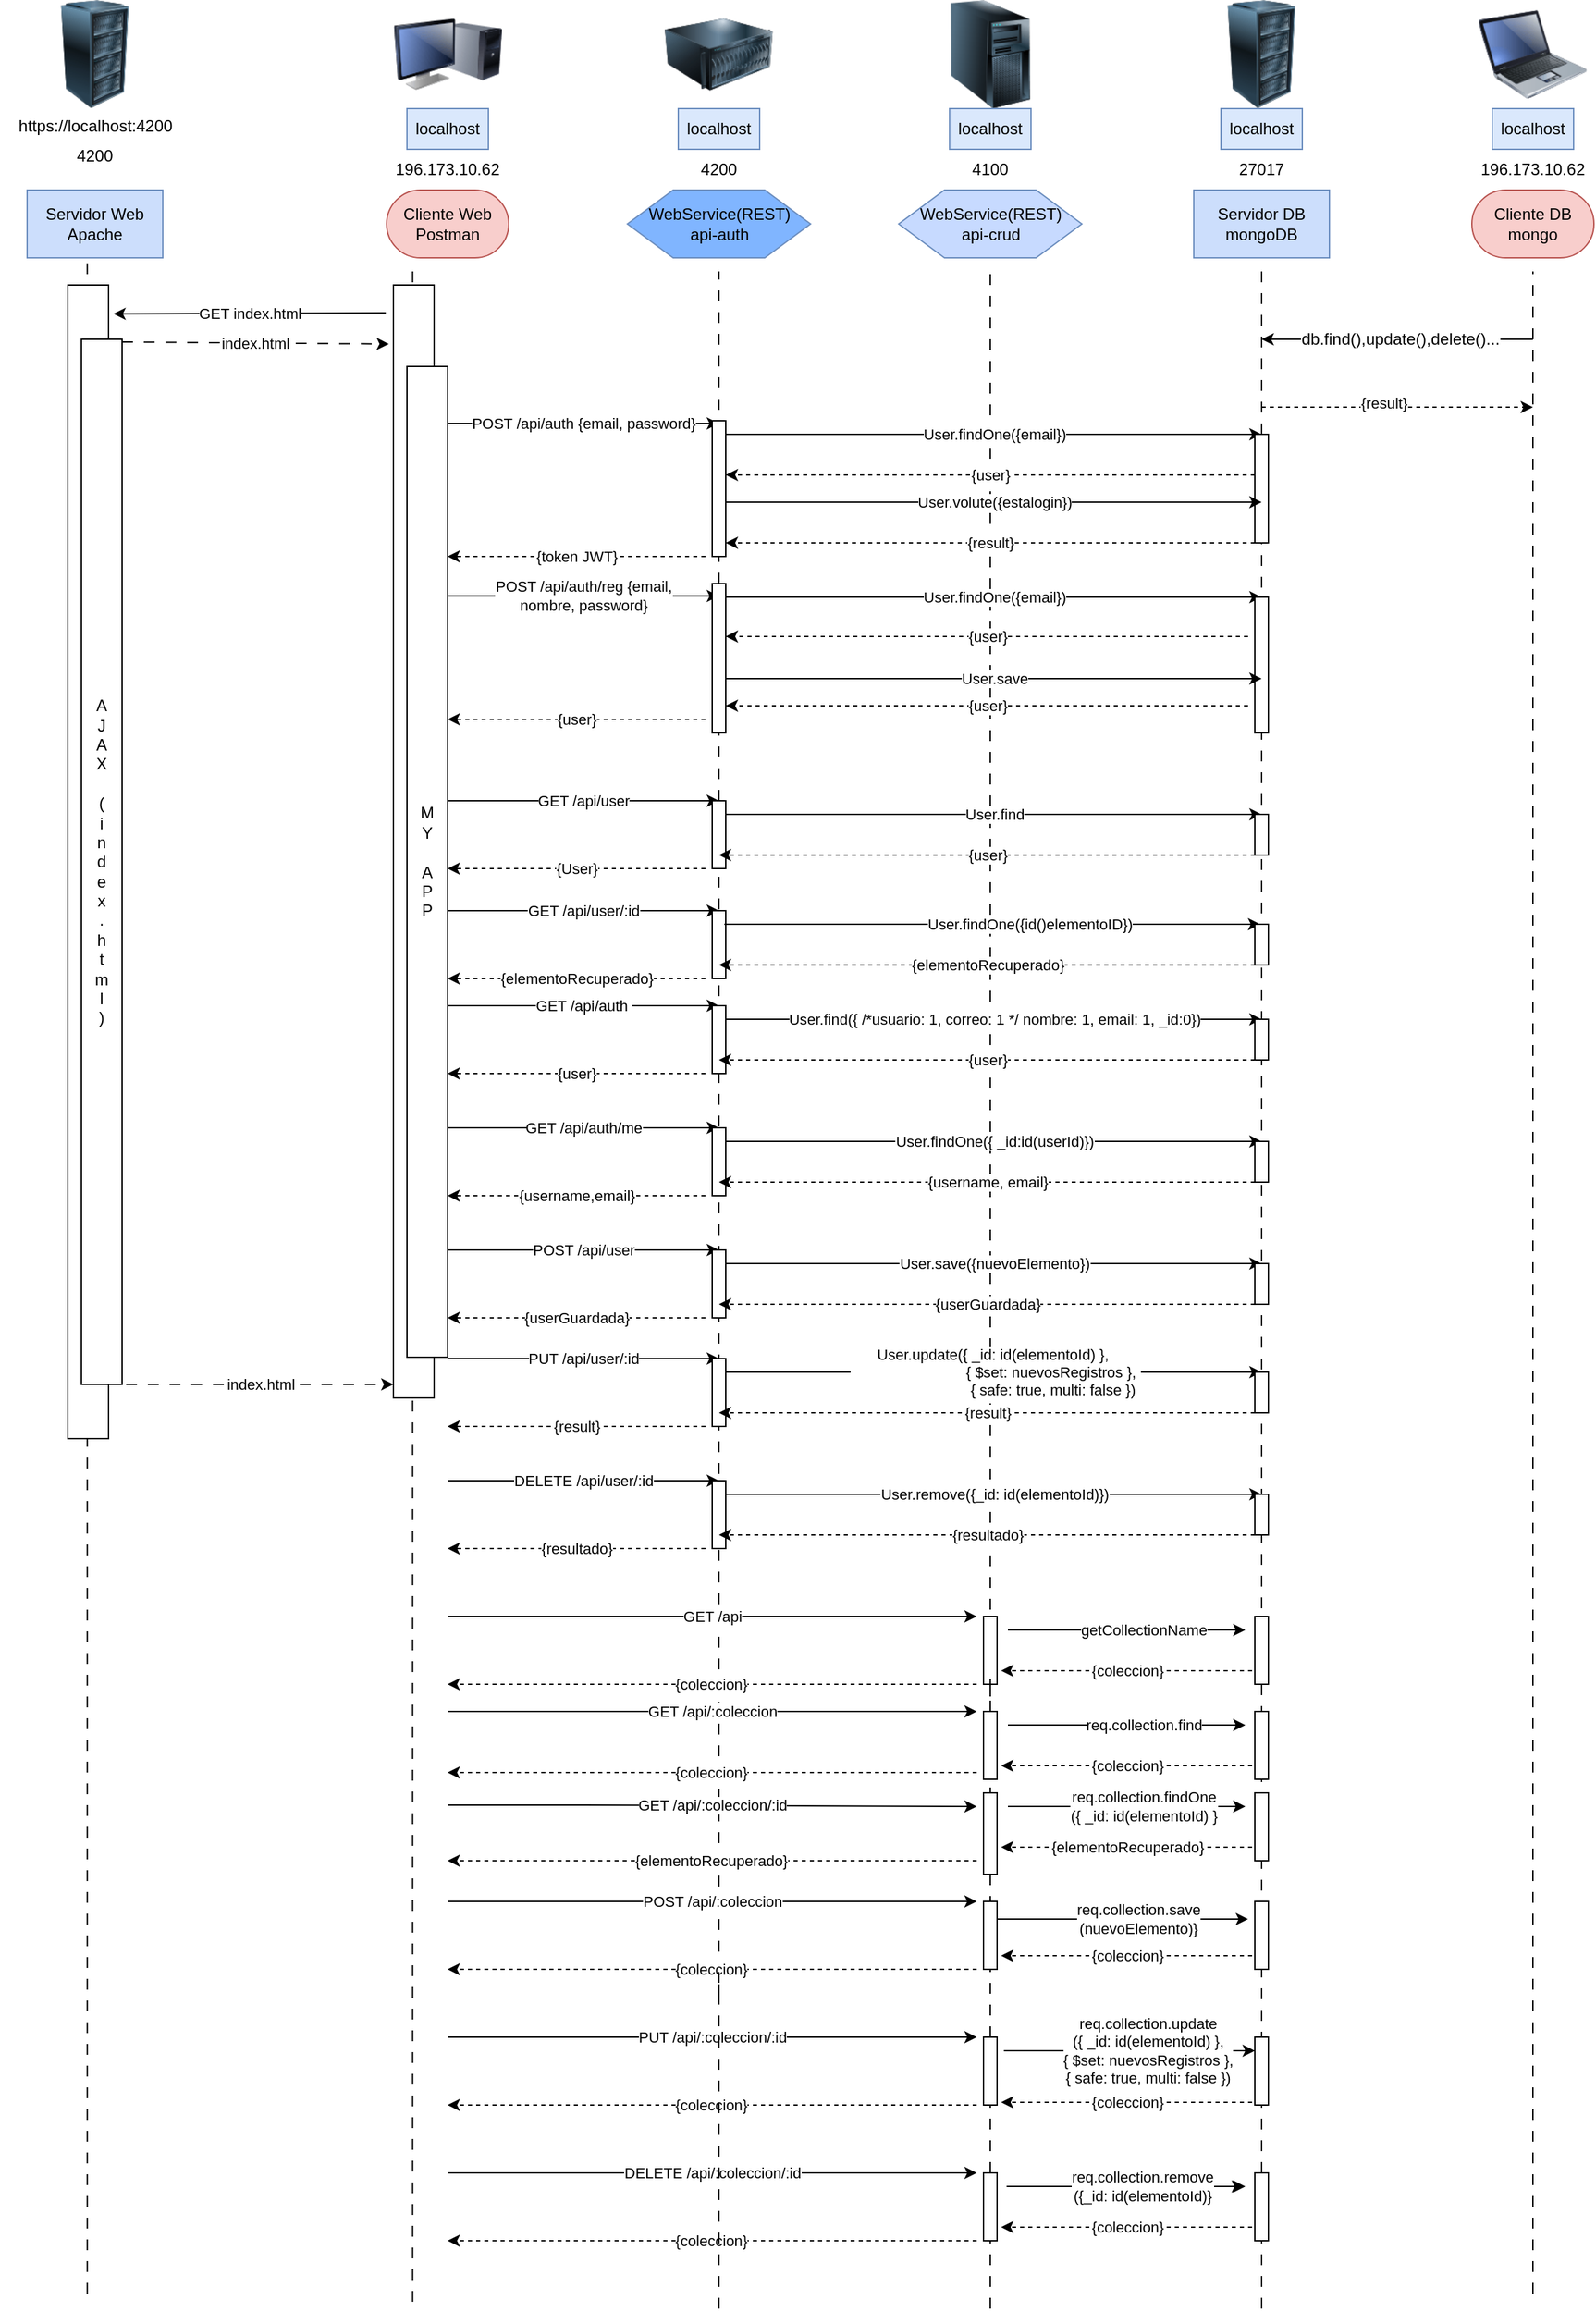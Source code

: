 <mxfile version="21.2.1" type="github">
  <diagram name="Page-1" id="2YBvvXClWsGukQMizWep">
    <mxGraphModel dx="181" dy="1251" grid="1" gridSize="10" guides="1" tooltips="1" connect="1" arrows="1" fold="1" page="1" pageScale="1" pageWidth="850" pageHeight="1100" math="0" shadow="0">
      <root>
        <mxCell id="0" />
        <mxCell id="1" parent="0" />
        <mxCell id="aEpdDMxwcWBstpWd957g-128" value="" style="endArrow=none;dashed=1;html=1;rounded=0;dashPattern=8 8;" parent="1" edge="1">
          <mxGeometry width="50" height="50" relative="1" as="geometry">
            <mxPoint x="1174.17" y="1726" as="sourcePoint" />
            <mxPoint x="1174.17" y="226" as="targetPoint" />
          </mxGeometry>
        </mxCell>
        <mxCell id="62vXIomuloBxCqJiaB5J-14" value="" style="endArrow=none;dashed=1;html=1;rounded=0;dashPattern=8 8;" edge="1" parent="1">
          <mxGeometry width="50" height="50" relative="1" as="geometry">
            <mxPoint x="934.33" y="1720" as="sourcePoint" />
            <mxPoint x="934.33" y="220" as="targetPoint" />
          </mxGeometry>
        </mxCell>
        <mxCell id="62vXIomuloBxCqJiaB5J-3" value="" style="rounded=0;whiteSpace=wrap;html=1;" vertex="1" parent="1">
          <mxGeometry x="1160" y="240" width="30" height="820" as="geometry" />
        </mxCell>
        <mxCell id="aEpdDMxwcWBstpWd957g-123" value="" style="image;html=1;image=img/lib/clip_art/computers/Monitor_Tower_128x128.png" parent="1" vertex="1">
          <mxGeometry x="1160" y="30" width="80" height="80" as="geometry" />
        </mxCell>
        <mxCell id="aEpdDMxwcWBstpWd957g-124" value="" style="image;html=1;image=img/lib/clip_art/computers/Laptop_128x128.png" parent="1" vertex="1">
          <mxGeometry x="1960" y="30" width="80" height="80" as="geometry" />
        </mxCell>
        <mxCell id="aEpdDMxwcWBstpWd957g-125" value="" style="image;html=1;image=img/lib/clip_art/computers/Server_Rack_128x128.png" parent="1" vertex="1">
          <mxGeometry x="1760" y="30" width="80" height="80" as="geometry" />
        </mxCell>
        <mxCell id="aEpdDMxwcWBstpWd957g-126" value="" style="image;html=1;image=img/lib/clip_art/computers/Server_128x128.png" parent="1" vertex="1">
          <mxGeometry x="1360" y="30" width="80" height="80" as="geometry" />
        </mxCell>
        <mxCell id="aEpdDMxwcWBstpWd957g-127" value="" style="image;html=1;image=img/lib/clip_art/computers/Server_Tower_128x128.png" parent="1" vertex="1">
          <mxGeometry x="1560" y="30" width="80" height="80" as="geometry" />
        </mxCell>
        <mxCell id="aEpdDMxwcWBstpWd957g-129" value="" style="endArrow=none;dashed=1;html=1;rounded=0;dashPattern=8 8;" parent="1" edge="1">
          <mxGeometry width="50" height="50" relative="1" as="geometry">
            <mxPoint x="1400" y="1500" as="sourcePoint" />
            <mxPoint x="1400" y="230" as="targetPoint" />
          </mxGeometry>
        </mxCell>
        <mxCell id="aEpdDMxwcWBstpWd957g-130" value="" style="endArrow=none;dashed=1;html=1;rounded=0;dashPattern=8 8;" parent="1" edge="1">
          <mxGeometry width="50" height="50" relative="1" as="geometry">
            <mxPoint x="1600" y="1280" as="sourcePoint" />
            <mxPoint x="1600" y="230" as="targetPoint" />
          </mxGeometry>
        </mxCell>
        <mxCell id="aEpdDMxwcWBstpWd957g-131" value="" style="endArrow=none;dashed=1;html=1;rounded=0;dashPattern=8 8;" parent="1" source="aEpdDMxwcWBstpWd957g-154" edge="1">
          <mxGeometry width="50" height="50" relative="1" as="geometry">
            <mxPoint x="1799.58" y="630" as="sourcePoint" />
            <mxPoint x="1800" y="230" as="targetPoint" />
          </mxGeometry>
        </mxCell>
        <mxCell id="aEpdDMxwcWBstpWd957g-132" value="" style="endArrow=none;dashed=1;html=1;rounded=0;dashPattern=8 8;" parent="1" edge="1">
          <mxGeometry width="50" height="50" relative="1" as="geometry">
            <mxPoint x="2000" y="1720" as="sourcePoint" />
            <mxPoint x="2000" y="230" as="targetPoint" />
          </mxGeometry>
        </mxCell>
        <mxCell id="aEpdDMxwcWBstpWd957g-133" value="localhost" style="text;html=1;strokeColor=#6c8ebf;fillColor=#dae8fc;align=center;verticalAlign=middle;whiteSpace=wrap;rounded=0;" parent="1" vertex="1">
          <mxGeometry x="1170" y="110" width="60" height="30" as="geometry" />
        </mxCell>
        <mxCell id="aEpdDMxwcWBstpWd957g-134" value="localhost" style="text;html=1;strokeColor=#6c8ebf;fillColor=#dae8fc;align=center;verticalAlign=middle;whiteSpace=wrap;rounded=0;" parent="1" vertex="1">
          <mxGeometry x="1370" y="110" width="60" height="30" as="geometry" />
        </mxCell>
        <mxCell id="aEpdDMxwcWBstpWd957g-135" value="localhost" style="text;html=1;strokeColor=#6c8ebf;fillColor=#dae8fc;align=center;verticalAlign=middle;whiteSpace=wrap;rounded=0;" parent="1" vertex="1">
          <mxGeometry x="1570" y="110" width="60" height="30" as="geometry" />
        </mxCell>
        <mxCell id="aEpdDMxwcWBstpWd957g-136" value="localhost" style="text;html=1;strokeColor=#6c8ebf;fillColor=#dae8fc;align=center;verticalAlign=middle;whiteSpace=wrap;rounded=0;" parent="1" vertex="1">
          <mxGeometry x="1770" y="110" width="60" height="30" as="geometry" />
        </mxCell>
        <mxCell id="aEpdDMxwcWBstpWd957g-137" value="localhost" style="text;html=1;strokeColor=#6c8ebf;fillColor=#dae8fc;align=center;verticalAlign=middle;whiteSpace=wrap;rounded=0;" parent="1" vertex="1">
          <mxGeometry x="1970" y="110" width="60" height="30" as="geometry" />
        </mxCell>
        <mxCell id="aEpdDMxwcWBstpWd957g-138" value="4200" style="text;html=1;strokeColor=none;fillColor=none;align=center;verticalAlign=middle;whiteSpace=wrap;rounded=0;" parent="1" vertex="1">
          <mxGeometry x="1355" y="140" width="90" height="30" as="geometry" />
        </mxCell>
        <mxCell id="aEpdDMxwcWBstpWd957g-139" value="4100" style="text;html=1;strokeColor=none;fillColor=none;align=center;verticalAlign=middle;whiteSpace=wrap;rounded=0;" parent="1" vertex="1">
          <mxGeometry x="1555" y="140" width="90" height="30" as="geometry" />
        </mxCell>
        <mxCell id="aEpdDMxwcWBstpWd957g-140" value="27017" style="text;html=1;strokeColor=none;fillColor=none;align=center;verticalAlign=middle;whiteSpace=wrap;rounded=0;" parent="1" vertex="1">
          <mxGeometry x="1755" y="140" width="90" height="30" as="geometry" />
        </mxCell>
        <mxCell id="aEpdDMxwcWBstpWd957g-141" value="196.173.10.62" style="text;html=1;strokeColor=none;fillColor=none;align=center;verticalAlign=middle;whiteSpace=wrap;rounded=0;" parent="1" vertex="1">
          <mxGeometry x="1955" y="140" width="90" height="30" as="geometry" />
        </mxCell>
        <mxCell id="aEpdDMxwcWBstpWd957g-142" value="Cliente DB&lt;br&gt;mongo" style="html=1;dashed=0;whiteSpace=wrap;shape=mxgraph.dfd.start;fillColor=#f8cecc;strokeColor=#b85450;" parent="1" vertex="1">
          <mxGeometry x="1955" y="170" width="90" height="50" as="geometry" />
        </mxCell>
        <mxCell id="aEpdDMxwcWBstpWd957g-143" value="WebService(REST)&lt;br&gt;api-crud" style="shape=hexagon;perimeter=hexagonPerimeter2;whiteSpace=wrap;html=1;size=0.25;fillColor=#C7DAFF;strokeColor=#6c8ebf;" parent="1" vertex="1">
          <mxGeometry x="1532.5" y="170" width="135" height="50" as="geometry" />
        </mxCell>
        <mxCell id="aEpdDMxwcWBstpWd957g-144" value="Servidor DB&lt;br&gt;mongoDB" style="html=1;dashed=0;whiteSpace=wrap;fillColor=#CCDEFC;strokeColor=#6c8ebf;" parent="1" vertex="1">
          <mxGeometry x="1750" y="170" width="100" height="50" as="geometry" />
        </mxCell>
        <mxCell id="aEpdDMxwcWBstpWd957g-145" value="WebService(REST)&lt;br&gt;api-auth" style="shape=hexagon;perimeter=hexagonPerimeter2;whiteSpace=wrap;html=1;size=0.25;fillColor=#80b5ff;strokeColor=#6c8ebf;" parent="1" vertex="1">
          <mxGeometry x="1332.5" y="170" width="135" height="50" as="geometry" />
        </mxCell>
        <mxCell id="aEpdDMxwcWBstpWd957g-146" value="" style="endArrow=classic;html=1;rounded=0;" parent="1" edge="1">
          <mxGeometry width="50" height="50" relative="1" as="geometry">
            <mxPoint x="2000" y="280" as="sourcePoint" />
            <mxPoint x="1800" y="280" as="targetPoint" />
            <Array as="points">
              <mxPoint x="1940" y="280" />
            </Array>
          </mxGeometry>
        </mxCell>
        <mxCell id="aEpdDMxwcWBstpWd957g-147" value="&lt;font style=&quot;font-size: 12px;&quot;&gt;db.find(),update(),delete()...&lt;/font&gt;" style="edgeLabel;html=1;align=center;verticalAlign=middle;resizable=0;points=[];" parent="aEpdDMxwcWBstpWd957g-146" vertex="1" connectable="0">
          <mxGeometry x="-0.015" y="-3" relative="1" as="geometry">
            <mxPoint y="3" as="offset" />
          </mxGeometry>
        </mxCell>
        <mxCell id="aEpdDMxwcWBstpWd957g-148" value="" style="endArrow=classic;html=1;rounded=0;dashed=1;" parent="1" edge="1">
          <mxGeometry width="50" height="50" relative="1" as="geometry">
            <mxPoint x="1800" y="330" as="sourcePoint" />
            <mxPoint x="2000" y="330" as="targetPoint" />
            <Array as="points">
              <mxPoint x="1910" y="330" />
            </Array>
          </mxGeometry>
        </mxCell>
        <mxCell id="aEpdDMxwcWBstpWd957g-149" value="{result}" style="edgeLabel;html=1;align=center;verticalAlign=middle;resizable=0;points=[];" parent="aEpdDMxwcWBstpWd957g-148" vertex="1" connectable="0">
          <mxGeometry x="-0.102" y="3" relative="1" as="geometry">
            <mxPoint as="offset" />
          </mxGeometry>
        </mxCell>
        <mxCell id="aEpdDMxwcWBstpWd957g-150" value="POST /api/auth {email, password}" style="endArrow=classic;html=1;rounded=0;" parent="1" edge="1">
          <mxGeometry width="50" height="50" relative="1" as="geometry">
            <mxPoint x="1200" y="342" as="sourcePoint" />
            <mxPoint x="1400" y="342" as="targetPoint" />
            <Array as="points">
              <mxPoint x="1300" y="342" />
            </Array>
            <mxPoint as="offset" />
          </mxGeometry>
        </mxCell>
        <mxCell id="aEpdDMxwcWBstpWd957g-151" value="" style="rounded=0;whiteSpace=wrap;html=1;" parent="1" vertex="1">
          <mxGeometry x="1395" y="340" width="10" height="100" as="geometry" />
        </mxCell>
        <mxCell id="aEpdDMxwcWBstpWd957g-152" value="User.findOne({email})" style="endArrow=classic;html=1;rounded=0;" parent="1" edge="1">
          <mxGeometry width="50" height="50" relative="1" as="geometry">
            <mxPoint x="1405" y="350" as="sourcePoint" />
            <mxPoint x="1800" y="350" as="targetPoint" />
            <Array as="points">
              <mxPoint x="1505" y="350" />
            </Array>
            <mxPoint as="offset" />
          </mxGeometry>
        </mxCell>
        <mxCell id="aEpdDMxwcWBstpWd957g-153" value="" style="endArrow=none;dashed=1;html=1;rounded=0;dashPattern=8 8;" parent="1" source="4aW3IT7pKJEvLSi-ebUL-9" target="aEpdDMxwcWBstpWd957g-154" edge="1">
          <mxGeometry width="50" height="50" relative="1" as="geometry">
            <mxPoint x="1800" y="1670" as="sourcePoint" />
            <mxPoint x="1800" y="300" as="targetPoint" />
          </mxGeometry>
        </mxCell>
        <mxCell id="aEpdDMxwcWBstpWd957g-154" value="" style="rounded=0;whiteSpace=wrap;html=1;" parent="1" vertex="1">
          <mxGeometry x="1795" y="350" width="10" height="80" as="geometry" />
        </mxCell>
        <mxCell id="aEpdDMxwcWBstpWd957g-155" value="{user}" style="endArrow=classic;html=1;rounded=0;dashed=1;" parent="1" edge="1">
          <mxGeometry width="50" height="50" relative="1" as="geometry">
            <mxPoint x="1795" y="380" as="sourcePoint" />
            <mxPoint x="1405" y="380" as="targetPoint" />
          </mxGeometry>
        </mxCell>
        <mxCell id="aEpdDMxwcWBstpWd957g-156" value="{token JWT}" style="endArrow=classic;html=1;rounded=0;dashed=1;" parent="1" edge="1">
          <mxGeometry width="50" height="50" relative="1" as="geometry">
            <mxPoint x="1390" y="440" as="sourcePoint" />
            <mxPoint x="1200" y="440" as="targetPoint" />
          </mxGeometry>
        </mxCell>
        <mxCell id="aEpdDMxwcWBstpWd957g-157" value="POST /api/auth/reg {email, &lt;br&gt;nombre, password}" style="endArrow=classic;html=1;rounded=0;" parent="1" edge="1">
          <mxGeometry width="50" height="50" relative="1" as="geometry">
            <mxPoint x="1200" y="469.17" as="sourcePoint" />
            <mxPoint x="1400" y="469.17" as="targetPoint" />
            <Array as="points">
              <mxPoint x="1300" y="469.17" />
            </Array>
            <mxPoint as="offset" />
          </mxGeometry>
        </mxCell>
        <mxCell id="aEpdDMxwcWBstpWd957g-158" value="" style="rounded=0;whiteSpace=wrap;html=1;" parent="1" vertex="1">
          <mxGeometry x="1395" y="460" width="10" height="110" as="geometry" />
        </mxCell>
        <mxCell id="aEpdDMxwcWBstpWd957g-159" value="User.findOne({email})" style="endArrow=classic;html=1;rounded=0;" parent="1" edge="1">
          <mxGeometry x="-0.001" width="50" height="50" relative="1" as="geometry">
            <mxPoint x="1405" y="470" as="sourcePoint" />
            <mxPoint x="1800" y="470" as="targetPoint" />
            <Array as="points">
              <mxPoint x="1505" y="470" />
            </Array>
            <mxPoint as="offset" />
          </mxGeometry>
        </mxCell>
        <mxCell id="aEpdDMxwcWBstpWd957g-160" value="" style="rounded=0;whiteSpace=wrap;html=1;" parent="1" vertex="1">
          <mxGeometry x="1795" y="470" width="10" height="100" as="geometry" />
        </mxCell>
        <mxCell id="aEpdDMxwcWBstpWd957g-161" value="{user}" style="endArrow=classic;html=1;rounded=0;dashed=1;" parent="1" edge="1">
          <mxGeometry width="50" height="50" relative="1" as="geometry">
            <mxPoint x="1790" y="550" as="sourcePoint" />
            <mxPoint x="1405" y="550" as="targetPoint" />
            <Array as="points">
              <mxPoint x="1675" y="550" />
              <mxPoint x="1450" y="550" />
            </Array>
          </mxGeometry>
        </mxCell>
        <mxCell id="aEpdDMxwcWBstpWd957g-162" value="{user}" style="endArrow=classic;html=1;rounded=0;dashed=1;" parent="1" edge="1">
          <mxGeometry width="50" height="50" relative="1" as="geometry">
            <mxPoint x="1390" y="560" as="sourcePoint" />
            <mxPoint x="1200" y="560" as="targetPoint" />
          </mxGeometry>
        </mxCell>
        <mxCell id="aEpdDMxwcWBstpWd957g-163" value="User.save" style="endArrow=classic;html=1;rounded=0;" parent="1" edge="1">
          <mxGeometry x="-0.001" width="50" height="50" relative="1" as="geometry">
            <mxPoint x="1405" y="530" as="sourcePoint" />
            <mxPoint x="1800" y="530" as="targetPoint" />
            <Array as="points">
              <mxPoint x="1505" y="530" />
            </Array>
            <mxPoint as="offset" />
          </mxGeometry>
        </mxCell>
        <mxCell id="aEpdDMxwcWBstpWd957g-164" value="GET /api/user" style="endArrow=classic;html=1;rounded=0;" parent="1" edge="1">
          <mxGeometry width="50" height="50" relative="1" as="geometry">
            <mxPoint x="1200" y="620" as="sourcePoint" />
            <mxPoint x="1400" y="620" as="targetPoint" />
            <Array as="points">
              <mxPoint x="1300" y="620" />
            </Array>
            <mxPoint as="offset" />
          </mxGeometry>
        </mxCell>
        <mxCell id="aEpdDMxwcWBstpWd957g-165" value="" style="rounded=0;whiteSpace=wrap;html=1;" parent="1" vertex="1">
          <mxGeometry x="1395" y="620" width="10" height="50" as="geometry" />
        </mxCell>
        <mxCell id="aEpdDMxwcWBstpWd957g-166" value="User.find" style="endArrow=classic;html=1;rounded=0;" parent="1" edge="1">
          <mxGeometry width="50" height="50" relative="1" as="geometry">
            <mxPoint x="1405" y="630" as="sourcePoint" />
            <mxPoint x="1800" y="630" as="targetPoint" />
            <Array as="points">
              <mxPoint x="1505" y="630" />
            </Array>
            <mxPoint as="offset" />
          </mxGeometry>
        </mxCell>
        <mxCell id="aEpdDMxwcWBstpWd957g-167" value="" style="rounded=0;whiteSpace=wrap;html=1;" parent="1" vertex="1">
          <mxGeometry x="1795" y="630" width="10" height="30" as="geometry" />
        </mxCell>
        <mxCell id="aEpdDMxwcWBstpWd957g-168" value="{user}" style="endArrow=classic;html=1;rounded=0;exitX=0;exitY=1;exitDx=0;exitDy=0;dashed=1;" parent="1" source="aEpdDMxwcWBstpWd957g-167" edge="1">
          <mxGeometry width="50" height="50" relative="1" as="geometry">
            <mxPoint x="1660" y="730" as="sourcePoint" />
            <mxPoint x="1400" y="660" as="targetPoint" />
          </mxGeometry>
        </mxCell>
        <mxCell id="aEpdDMxwcWBstpWd957g-169" value="{User}" style="endArrow=classic;html=1;rounded=0;dashed=1;" parent="1" edge="1">
          <mxGeometry width="50" height="50" relative="1" as="geometry">
            <mxPoint x="1390" y="670" as="sourcePoint" />
            <mxPoint x="1200" y="670" as="targetPoint" />
          </mxGeometry>
        </mxCell>
        <mxCell id="aEpdDMxwcWBstpWd957g-170" value="GET /api/user/:id" style="endArrow=classic;html=1;rounded=0;" parent="1" edge="1">
          <mxGeometry width="50" height="50" relative="1" as="geometry">
            <mxPoint x="1200" y="701" as="sourcePoint" />
            <mxPoint x="1400" y="701" as="targetPoint" />
            <Array as="points">
              <mxPoint x="1300" y="701" />
            </Array>
            <mxPoint as="offset" />
          </mxGeometry>
        </mxCell>
        <mxCell id="aEpdDMxwcWBstpWd957g-171" value="" style="rounded=0;whiteSpace=wrap;html=1;" parent="1" vertex="1">
          <mxGeometry x="1395" y="701" width="10" height="50" as="geometry" />
        </mxCell>
        <mxCell id="aEpdDMxwcWBstpWd957g-172" value="User.findOne({id()elementoID})" style="endArrow=classic;html=1;rounded=0;" parent="1" edge="1">
          <mxGeometry x="0.138" width="50" height="50" relative="1" as="geometry">
            <mxPoint x="1404" y="711" as="sourcePoint" />
            <mxPoint x="1799" y="711" as="targetPoint" />
            <Array as="points">
              <mxPoint x="1504" y="711" />
            </Array>
            <mxPoint as="offset" />
          </mxGeometry>
        </mxCell>
        <mxCell id="aEpdDMxwcWBstpWd957g-173" value="" style="rounded=0;whiteSpace=wrap;html=1;" parent="1" vertex="1">
          <mxGeometry x="1795" y="711" width="10" height="30" as="geometry" />
        </mxCell>
        <mxCell id="aEpdDMxwcWBstpWd957g-174" value="{elementoRecuperado}" style="endArrow=classic;html=1;rounded=0;exitX=0;exitY=1;exitDx=0;exitDy=0;dashed=1;" parent="1" source="aEpdDMxwcWBstpWd957g-173" edge="1">
          <mxGeometry width="50" height="50" relative="1" as="geometry">
            <mxPoint x="1660" y="811" as="sourcePoint" />
            <mxPoint x="1400" y="741" as="targetPoint" />
          </mxGeometry>
        </mxCell>
        <mxCell id="aEpdDMxwcWBstpWd957g-175" value="{elementoRecuperado}" style="endArrow=classic;html=1;rounded=0;dashed=1;" parent="1" edge="1">
          <mxGeometry width="50" height="50" relative="1" as="geometry">
            <mxPoint x="1390" y="751" as="sourcePoint" />
            <mxPoint x="1200" y="751" as="targetPoint" />
          </mxGeometry>
        </mxCell>
        <mxCell id="aEpdDMxwcWBstpWd957g-176" value="GET /api/auth&amp;nbsp;" style="endArrow=classic;html=1;rounded=0;" parent="1" edge="1">
          <mxGeometry width="50" height="50" relative="1" as="geometry">
            <mxPoint x="1200" y="771" as="sourcePoint" />
            <mxPoint x="1400" y="771" as="targetPoint" />
            <Array as="points">
              <mxPoint x="1300" y="771" />
            </Array>
            <mxPoint as="offset" />
          </mxGeometry>
        </mxCell>
        <mxCell id="aEpdDMxwcWBstpWd957g-177" value="" style="rounded=0;whiteSpace=wrap;html=1;" parent="1" vertex="1">
          <mxGeometry x="1395" y="771" width="10" height="50" as="geometry" />
        </mxCell>
        <mxCell id="aEpdDMxwcWBstpWd957g-178" value="User.find({ /*usuario: 1, correo: 1 */ nombre: 1, email: 1, _id:0})" style="endArrow=classic;html=1;rounded=0;" parent="1" edge="1">
          <mxGeometry width="50" height="50" relative="1" as="geometry">
            <mxPoint x="1405" y="781" as="sourcePoint" />
            <mxPoint x="1800" y="781" as="targetPoint" />
            <Array as="points">
              <mxPoint x="1505" y="781" />
            </Array>
            <mxPoint as="offset" />
          </mxGeometry>
        </mxCell>
        <mxCell id="aEpdDMxwcWBstpWd957g-179" value="" style="rounded=0;whiteSpace=wrap;html=1;" parent="1" vertex="1">
          <mxGeometry x="1795" y="781" width="10" height="30" as="geometry" />
        </mxCell>
        <mxCell id="aEpdDMxwcWBstpWd957g-180" value="{user}" style="endArrow=classic;html=1;rounded=0;exitX=0;exitY=1;exitDx=0;exitDy=0;dashed=1;" parent="1" source="aEpdDMxwcWBstpWd957g-179" edge="1">
          <mxGeometry width="50" height="50" relative="1" as="geometry">
            <mxPoint x="1660" y="881" as="sourcePoint" />
            <mxPoint x="1400" y="811" as="targetPoint" />
          </mxGeometry>
        </mxCell>
        <mxCell id="aEpdDMxwcWBstpWd957g-181" value="{user}" style="endArrow=classic;html=1;rounded=0;dashed=1;" parent="1" edge="1">
          <mxGeometry width="50" height="50" relative="1" as="geometry">
            <mxPoint x="1390" y="821" as="sourcePoint" />
            <mxPoint x="1200" y="821" as="targetPoint" />
          </mxGeometry>
        </mxCell>
        <mxCell id="aEpdDMxwcWBstpWd957g-182" value="GET /api/auth/me" style="endArrow=classic;html=1;rounded=0;" parent="1" edge="1">
          <mxGeometry width="50" height="50" relative="1" as="geometry">
            <mxPoint x="1200" y="861" as="sourcePoint" />
            <mxPoint x="1400" y="861" as="targetPoint" />
            <Array as="points">
              <mxPoint x="1300" y="861" />
            </Array>
            <mxPoint as="offset" />
          </mxGeometry>
        </mxCell>
        <mxCell id="aEpdDMxwcWBstpWd957g-183" value="" style="rounded=0;whiteSpace=wrap;html=1;" parent="1" vertex="1">
          <mxGeometry x="1395" y="861" width="10" height="50" as="geometry" />
        </mxCell>
        <mxCell id="aEpdDMxwcWBstpWd957g-184" value="User.findOne({ _id:id(userId)})" style="endArrow=classic;html=1;rounded=0;" parent="1" edge="1">
          <mxGeometry x="-0.001" width="50" height="50" relative="1" as="geometry">
            <mxPoint x="1405" y="871" as="sourcePoint" />
            <mxPoint x="1800" y="871" as="targetPoint" />
            <Array as="points">
              <mxPoint x="1505" y="871" />
            </Array>
            <mxPoint as="offset" />
          </mxGeometry>
        </mxCell>
        <mxCell id="aEpdDMxwcWBstpWd957g-185" value="" style="rounded=0;whiteSpace=wrap;html=1;" parent="1" vertex="1">
          <mxGeometry x="1795" y="871" width="10" height="30" as="geometry" />
        </mxCell>
        <mxCell id="aEpdDMxwcWBstpWd957g-186" value="{username, email}" style="endArrow=classic;html=1;rounded=0;exitX=0;exitY=1;exitDx=0;exitDy=0;dashed=1;" parent="1" edge="1">
          <mxGeometry width="50" height="50" relative="1" as="geometry">
            <mxPoint x="1795" y="901" as="sourcePoint" />
            <mxPoint x="1400" y="901" as="targetPoint" />
          </mxGeometry>
        </mxCell>
        <mxCell id="aEpdDMxwcWBstpWd957g-187" value="{username,email}" style="endArrow=classic;html=1;rounded=0;dashed=1;" parent="1" edge="1">
          <mxGeometry width="50" height="50" relative="1" as="geometry">
            <mxPoint x="1390" y="911" as="sourcePoint" />
            <mxPoint x="1200" y="911" as="targetPoint" />
          </mxGeometry>
        </mxCell>
        <mxCell id="aEpdDMxwcWBstpWd957g-188" value="POST /api/user" style="endArrow=classic;html=1;rounded=0;" parent="1" edge="1">
          <mxGeometry width="50" height="50" relative="1" as="geometry">
            <mxPoint x="1200" y="951" as="sourcePoint" />
            <mxPoint x="1400" y="951" as="targetPoint" />
            <Array as="points">
              <mxPoint x="1300" y="951" />
            </Array>
            <mxPoint as="offset" />
          </mxGeometry>
        </mxCell>
        <mxCell id="aEpdDMxwcWBstpWd957g-189" value="" style="rounded=0;whiteSpace=wrap;html=1;" parent="1" vertex="1">
          <mxGeometry x="1395" y="951" width="10" height="50" as="geometry" />
        </mxCell>
        <mxCell id="aEpdDMxwcWBstpWd957g-190" value="User.save({nuevoElemento})" style="endArrow=classic;html=1;rounded=0;" parent="1" edge="1">
          <mxGeometry width="50" height="50" relative="1" as="geometry">
            <mxPoint x="1405" y="961" as="sourcePoint" />
            <mxPoint x="1800" y="961" as="targetPoint" />
            <Array as="points">
              <mxPoint x="1505" y="961" />
            </Array>
            <mxPoint as="offset" />
          </mxGeometry>
        </mxCell>
        <mxCell id="aEpdDMxwcWBstpWd957g-191" value="" style="rounded=0;whiteSpace=wrap;html=1;" parent="1" vertex="1">
          <mxGeometry x="1795" y="961" width="10" height="30" as="geometry" />
        </mxCell>
        <mxCell id="aEpdDMxwcWBstpWd957g-192" value="{userGuardada}" style="endArrow=classic;html=1;rounded=0;exitX=0;exitY=1;exitDx=0;exitDy=0;dashed=1;" parent="1" source="aEpdDMxwcWBstpWd957g-191" edge="1">
          <mxGeometry width="50" height="50" relative="1" as="geometry">
            <mxPoint x="1660" y="1061" as="sourcePoint" />
            <mxPoint x="1400" y="991" as="targetPoint" />
          </mxGeometry>
        </mxCell>
        <mxCell id="aEpdDMxwcWBstpWd957g-193" value="{userGuardada}" style="endArrow=classic;html=1;rounded=0;dashed=1;" parent="1" edge="1">
          <mxGeometry width="50" height="50" relative="1" as="geometry">
            <mxPoint x="1390" y="1001" as="sourcePoint" />
            <mxPoint x="1200" y="1001" as="targetPoint" />
          </mxGeometry>
        </mxCell>
        <mxCell id="aEpdDMxwcWBstpWd957g-194" value="PUT /api/user/:id" style="endArrow=classic;html=1;rounded=0;" parent="1" edge="1">
          <mxGeometry width="50" height="50" relative="1" as="geometry">
            <mxPoint x="1200" y="1031" as="sourcePoint" />
            <mxPoint x="1400" y="1031" as="targetPoint" />
            <Array as="points">
              <mxPoint x="1300" y="1031" />
            </Array>
            <mxPoint as="offset" />
          </mxGeometry>
        </mxCell>
        <mxCell id="aEpdDMxwcWBstpWd957g-195" value="" style="rounded=0;whiteSpace=wrap;html=1;" parent="1" vertex="1">
          <mxGeometry x="1395" y="1031" width="10" height="50" as="geometry" />
        </mxCell>
        <mxCell id="aEpdDMxwcWBstpWd957g-196" value="User.update({ _id: id(elementoId) },&amp;nbsp;&lt;div&gt;&amp;nbsp; &amp;nbsp; &amp;nbsp; &amp;nbsp; &amp;nbsp; &amp;nbsp; &amp;nbsp; &amp;nbsp; &amp;nbsp; &amp;nbsp; &amp;nbsp; &amp;nbsp; &amp;nbsp; &amp;nbsp; { $set: nuevosRegistros },&amp;nbsp;&lt;/div&gt;&amp;nbsp; &amp;nbsp; &amp;nbsp; &amp;nbsp; &amp;nbsp; &amp;nbsp; &amp;nbsp; &amp;nbsp; &amp;nbsp; &amp;nbsp; &amp;nbsp; &amp;nbsp; &amp;nbsp; &amp;nbsp; { safe: true, multi: false })" style="endArrow=classic;html=1;rounded=0;" parent="1" edge="1">
          <mxGeometry width="50" height="50" relative="1" as="geometry">
            <mxPoint x="1405" y="1041" as="sourcePoint" />
            <mxPoint x="1800" y="1041" as="targetPoint" />
            <Array as="points">
              <mxPoint x="1505" y="1041" />
            </Array>
            <mxPoint as="offset" />
          </mxGeometry>
        </mxCell>
        <mxCell id="aEpdDMxwcWBstpWd957g-197" value="" style="rounded=0;whiteSpace=wrap;html=1;" parent="1" vertex="1">
          <mxGeometry x="1795" y="1041" width="10" height="30" as="geometry" />
        </mxCell>
        <mxCell id="aEpdDMxwcWBstpWd957g-198" value="{result}" style="endArrow=classic;html=1;rounded=0;exitX=0;exitY=1;exitDx=0;exitDy=0;dashed=1;" parent="1" source="aEpdDMxwcWBstpWd957g-197" edge="1">
          <mxGeometry width="50" height="50" relative="1" as="geometry">
            <mxPoint x="1660" y="1141" as="sourcePoint" />
            <mxPoint x="1400" y="1071" as="targetPoint" />
          </mxGeometry>
        </mxCell>
        <mxCell id="aEpdDMxwcWBstpWd957g-199" value="{result}" style="endArrow=classic;html=1;rounded=0;dashed=1;" parent="1" edge="1">
          <mxGeometry width="50" height="50" relative="1" as="geometry">
            <mxPoint x="1390" y="1081" as="sourcePoint" />
            <mxPoint x="1200" y="1081" as="targetPoint" />
          </mxGeometry>
        </mxCell>
        <mxCell id="aEpdDMxwcWBstpWd957g-200" value="DELETE /api/user/:id" style="endArrow=classic;html=1;rounded=0;" parent="1" edge="1">
          <mxGeometry width="50" height="50" relative="1" as="geometry">
            <mxPoint x="1200" y="1121" as="sourcePoint" />
            <mxPoint x="1400" y="1121" as="targetPoint" />
            <Array as="points">
              <mxPoint x="1300" y="1121" />
            </Array>
            <mxPoint as="offset" />
          </mxGeometry>
        </mxCell>
        <mxCell id="aEpdDMxwcWBstpWd957g-201" value="" style="rounded=0;whiteSpace=wrap;html=1;" parent="1" vertex="1">
          <mxGeometry x="1395" y="1121" width="10" height="50" as="geometry" />
        </mxCell>
        <mxCell id="aEpdDMxwcWBstpWd957g-202" value="User.remove({_id: id(elementoId)})" style="endArrow=classic;html=1;rounded=0;" parent="1" edge="1">
          <mxGeometry x="-0.001" width="50" height="50" relative="1" as="geometry">
            <mxPoint x="1405" y="1131" as="sourcePoint" />
            <mxPoint x="1800" y="1131" as="targetPoint" />
            <Array as="points">
              <mxPoint x="1505" y="1131" />
            </Array>
            <mxPoint as="offset" />
          </mxGeometry>
        </mxCell>
        <mxCell id="aEpdDMxwcWBstpWd957g-203" value="" style="rounded=0;whiteSpace=wrap;html=1;" parent="1" vertex="1">
          <mxGeometry x="1795" y="1131" width="10" height="30" as="geometry" />
        </mxCell>
        <mxCell id="aEpdDMxwcWBstpWd957g-204" value="{resultado}" style="endArrow=classic;html=1;rounded=0;exitX=0;exitY=1;exitDx=0;exitDy=0;dashed=1;" parent="1" edge="1">
          <mxGeometry width="50" height="50" relative="1" as="geometry">
            <mxPoint x="1795" y="1161" as="sourcePoint" />
            <mxPoint x="1400" y="1161" as="targetPoint" />
          </mxGeometry>
        </mxCell>
        <mxCell id="aEpdDMxwcWBstpWd957g-205" value="{resultado}" style="endArrow=classic;html=1;rounded=0;dashed=1;" parent="1" edge="1">
          <mxGeometry width="50" height="50" relative="1" as="geometry">
            <mxPoint x="1390" y="1171" as="sourcePoint" />
            <mxPoint x="1200" y="1171" as="targetPoint" />
          </mxGeometry>
        </mxCell>
        <mxCell id="aEpdDMxwcWBstpWd957g-105" value="GET /api" style="endArrow=classic;html=1;rounded=0;" parent="1" edge="1">
          <mxGeometry width="50" height="50" relative="1" as="geometry">
            <mxPoint x="1200" y="1221" as="sourcePoint" />
            <mxPoint x="1590" y="1221" as="targetPoint" />
            <Array as="points">
              <mxPoint x="1300" y="1221" />
            </Array>
            <mxPoint as="offset" />
          </mxGeometry>
        </mxCell>
        <mxCell id="aEpdDMxwcWBstpWd957g-106" value="" style="rounded=0;whiteSpace=wrap;html=1;" parent="1" vertex="1">
          <mxGeometry x="1595" y="1221" width="10" height="50" as="geometry" />
        </mxCell>
        <mxCell id="aEpdDMxwcWBstpWd957g-107" value="getCollectionName" style="endArrow=classic;html=1;rounded=0;" parent="1" edge="1">
          <mxGeometry x="0.138" width="50" height="50" relative="1" as="geometry">
            <mxPoint x="1613" y="1231" as="sourcePoint" />
            <mxPoint x="1788" y="1231" as="targetPoint" />
            <Array as="points" />
            <mxPoint as="offset" />
          </mxGeometry>
        </mxCell>
        <mxCell id="aEpdDMxwcWBstpWd957g-109" value="{coleccion}" style="endArrow=classic;html=1;rounded=0;dashed=1;" parent="1" edge="1">
          <mxGeometry width="50" height="50" relative="1" as="geometry">
            <mxPoint x="1793" y="1261" as="sourcePoint" />
            <mxPoint x="1608" y="1261" as="targetPoint" />
            <Array as="points">
              <mxPoint x="1658" y="1261" />
            </Array>
          </mxGeometry>
        </mxCell>
        <mxCell id="aEpdDMxwcWBstpWd957g-110" value="{coleccion}" style="endArrow=classic;html=1;rounded=0;dashed=1;" parent="1" edge="1">
          <mxGeometry x="0.004" width="50" height="50" relative="1" as="geometry">
            <mxPoint x="1590" y="1271" as="sourcePoint" />
            <mxPoint x="1200" y="1271" as="targetPoint" />
            <mxPoint as="offset" />
          </mxGeometry>
        </mxCell>
        <mxCell id="aEpdDMxwcWBstpWd957g-206" value="Cliente Web&lt;br&gt;Postman" style="html=1;dashed=0;whiteSpace=wrap;shape=mxgraph.dfd.start;fillColor=#f8cecc;strokeColor=#b85450;" parent="1" vertex="1">
          <mxGeometry x="1155" y="170" width="90" height="50" as="geometry" />
        </mxCell>
        <mxCell id="aEpdDMxwcWBstpWd957g-208" value="" style="endArrow=none;dashed=1;html=1;rounded=0;dashPattern=8 8;" parent="1" source="aEpdDMxwcWBstpWd957g-215" edge="1">
          <mxGeometry width="50" height="50" relative="1" as="geometry">
            <mxPoint x="1600" y="1731" as="sourcePoint" />
            <mxPoint x="1600" y="1261" as="targetPoint" />
          </mxGeometry>
        </mxCell>
        <mxCell id="aEpdDMxwcWBstpWd957g-214" value="GET /api/:coleccion" style="endArrow=classic;html=1;rounded=0;" parent="1" edge="1">
          <mxGeometry width="50" height="50" relative="1" as="geometry">
            <mxPoint x="1200" y="1291" as="sourcePoint" />
            <mxPoint x="1590" y="1291" as="targetPoint" />
            <Array as="points">
              <mxPoint x="1300" y="1291" />
            </Array>
            <mxPoint as="offset" />
          </mxGeometry>
        </mxCell>
        <mxCell id="aEpdDMxwcWBstpWd957g-216" value="req.collection.find" style="endArrow=classic;html=1;rounded=0;" parent="1" edge="1">
          <mxGeometry x="0.138" width="50" height="50" relative="1" as="geometry">
            <mxPoint x="1613" y="1301" as="sourcePoint" />
            <mxPoint x="1788" y="1301" as="targetPoint" />
            <Array as="points" />
            <mxPoint as="offset" />
          </mxGeometry>
        </mxCell>
        <mxCell id="aEpdDMxwcWBstpWd957g-218" value="{coleccion}" style="endArrow=classic;html=1;rounded=0;dashed=1;" parent="1" edge="1">
          <mxGeometry width="50" height="50" relative="1" as="geometry">
            <mxPoint x="1793" y="1331" as="sourcePoint" />
            <mxPoint x="1608" y="1331" as="targetPoint" />
            <Array as="points">
              <mxPoint x="1658" y="1331" />
            </Array>
          </mxGeometry>
        </mxCell>
        <mxCell id="aEpdDMxwcWBstpWd957g-219" value="{coleccion}" style="endArrow=classic;html=1;rounded=0;dashed=1;" parent="1" edge="1">
          <mxGeometry x="0.004" width="50" height="50" relative="1" as="geometry">
            <mxPoint x="1590" y="1336" as="sourcePoint" />
            <mxPoint x="1200" y="1336" as="targetPoint" />
            <mxPoint as="offset" />
          </mxGeometry>
        </mxCell>
        <mxCell id="aEpdDMxwcWBstpWd957g-220" value="" style="rounded=0;whiteSpace=wrap;html=1;" parent="1" vertex="1">
          <mxGeometry x="1795" y="1291" width="10" height="50" as="geometry" />
        </mxCell>
        <mxCell id="aEpdDMxwcWBstpWd957g-223" value="GET /api/:coleccion/:id" style="endArrow=classic;html=1;rounded=0;" parent="1" edge="1">
          <mxGeometry width="50" height="50" relative="1" as="geometry">
            <mxPoint x="1200" y="1360" as="sourcePoint" />
            <mxPoint x="1590" y="1361" as="targetPoint" />
            <Array as="points">
              <mxPoint x="1300" y="1360" />
            </Array>
            <mxPoint as="offset" />
          </mxGeometry>
        </mxCell>
        <mxCell id="aEpdDMxwcWBstpWd957g-225" value="req.collection.findOne&lt;br&gt;({ _id: id(elementoId) }" style="endArrow=classic;html=1;rounded=0;" parent="1" edge="1">
          <mxGeometry x="0.138" width="50" height="50" relative="1" as="geometry">
            <mxPoint x="1613" y="1361" as="sourcePoint" />
            <mxPoint x="1788" y="1361" as="targetPoint" />
            <Array as="points" />
            <mxPoint as="offset" />
          </mxGeometry>
        </mxCell>
        <mxCell id="aEpdDMxwcWBstpWd957g-227" value="{elementoRecuperado}" style="endArrow=classic;html=1;rounded=0;dashed=1;" parent="1" edge="1">
          <mxGeometry x="-0.002" width="50" height="50" relative="1" as="geometry">
            <mxPoint x="1793" y="1391" as="sourcePoint" />
            <mxPoint x="1608" y="1391" as="targetPoint" />
            <Array as="points">
              <mxPoint x="1658" y="1391" />
            </Array>
            <mxPoint as="offset" />
          </mxGeometry>
        </mxCell>
        <mxCell id="aEpdDMxwcWBstpWd957g-228" value="{elementoRecuperado}" style="endArrow=classic;html=1;rounded=0;dashed=1;" parent="1" edge="1">
          <mxGeometry x="0.004" width="50" height="50" relative="1" as="geometry">
            <mxPoint x="1590" y="1401" as="sourcePoint" />
            <mxPoint x="1200" y="1401" as="targetPoint" />
            <mxPoint as="offset" />
          </mxGeometry>
        </mxCell>
        <mxCell id="aEpdDMxwcWBstpWd957g-229" value="" style="rounded=0;whiteSpace=wrap;html=1;" parent="1" vertex="1">
          <mxGeometry x="1795" y="1351" width="10" height="50" as="geometry" />
        </mxCell>
        <mxCell id="aEpdDMxwcWBstpWd957g-232" value="POST /api/:coleccion" style="endArrow=classic;html=1;rounded=0;" parent="1" edge="1">
          <mxGeometry width="50" height="50" relative="1" as="geometry">
            <mxPoint x="1200" y="1431" as="sourcePoint" />
            <mxPoint x="1590" y="1431" as="targetPoint" />
            <Array as="points">
              <mxPoint x="1300" y="1431" />
            </Array>
            <mxPoint as="offset" />
          </mxGeometry>
        </mxCell>
        <mxCell id="aEpdDMxwcWBstpWd957g-234" value="req.collection.save&lt;br&gt;(nuevoElemento)}" style="endArrow=classic;html=1;rounded=0;" parent="1" edge="1">
          <mxGeometry x="0.143" width="50" height="50" relative="1" as="geometry">
            <mxPoint x="1600" y="1444" as="sourcePoint" />
            <mxPoint x="1790" y="1444" as="targetPoint" />
            <Array as="points" />
            <mxPoint as="offset" />
          </mxGeometry>
        </mxCell>
        <mxCell id="aEpdDMxwcWBstpWd957g-236" value="{coleccion}" style="endArrow=classic;html=1;rounded=0;dashed=1;" parent="1" edge="1">
          <mxGeometry width="50" height="50" relative="1" as="geometry">
            <mxPoint x="1793" y="1471" as="sourcePoint" />
            <mxPoint x="1608" y="1471" as="targetPoint" />
            <Array as="points">
              <mxPoint x="1658" y="1471" />
            </Array>
          </mxGeometry>
        </mxCell>
        <mxCell id="aEpdDMxwcWBstpWd957g-237" value="{coleccion}" style="endArrow=classic;html=1;rounded=0;dashed=1;" parent="1" edge="1">
          <mxGeometry x="0.004" width="50" height="50" relative="1" as="geometry">
            <mxPoint x="1590" y="1481" as="sourcePoint" />
            <mxPoint x="1200" y="1481" as="targetPoint" />
            <mxPoint as="offset" />
          </mxGeometry>
        </mxCell>
        <mxCell id="aEpdDMxwcWBstpWd957g-238" value="" style="rounded=0;whiteSpace=wrap;html=1;" parent="1" vertex="1">
          <mxGeometry x="1795" y="1431" width="10" height="50" as="geometry" />
        </mxCell>
        <mxCell id="aEpdDMxwcWBstpWd957g-241" value="PUT /api/:coleccion/:id" style="endArrow=classic;html=1;rounded=0;" parent="1" edge="1">
          <mxGeometry width="50" height="50" relative="1" as="geometry">
            <mxPoint x="1200" y="1531" as="sourcePoint" />
            <mxPoint x="1590" y="1531" as="targetPoint" />
            <Array as="points">
              <mxPoint x="1300" y="1531" />
            </Array>
            <mxPoint as="offset" />
          </mxGeometry>
        </mxCell>
        <mxCell id="aEpdDMxwcWBstpWd957g-243" value="req.collection.update&lt;br&gt;({ _id: id(elementoId) },&lt;br&gt;{ $set: nuevosRegistros },&lt;br&gt;{ safe: true, multi: false })" style="endArrow=classic;html=1;rounded=0;" parent="1" edge="1">
          <mxGeometry x="0.138" width="50" height="50" relative="1" as="geometry">
            <mxPoint x="1610" y="1541" as="sourcePoint" />
            <mxPoint x="1795" y="1541" as="targetPoint" />
            <Array as="points" />
            <mxPoint as="offset" />
          </mxGeometry>
        </mxCell>
        <mxCell id="aEpdDMxwcWBstpWd957g-245" value="{coleccion}" style="endArrow=classic;html=1;rounded=0;dashed=1;" parent="1" edge="1">
          <mxGeometry width="50" height="50" relative="1" as="geometry">
            <mxPoint x="1793" y="1579" as="sourcePoint" />
            <mxPoint x="1608" y="1579" as="targetPoint" />
            <Array as="points">
              <mxPoint x="1658" y="1579" />
            </Array>
          </mxGeometry>
        </mxCell>
        <mxCell id="aEpdDMxwcWBstpWd957g-246" value="{coleccion}" style="endArrow=classic;html=1;rounded=0;dashed=1;" parent="1" edge="1">
          <mxGeometry x="0.004" width="50" height="50" relative="1" as="geometry">
            <mxPoint x="1590" y="1581" as="sourcePoint" />
            <mxPoint x="1200" y="1581" as="targetPoint" />
            <mxPoint as="offset" />
          </mxGeometry>
        </mxCell>
        <mxCell id="aEpdDMxwcWBstpWd957g-247" value="" style="rounded=0;whiteSpace=wrap;html=1;" parent="1" vertex="1">
          <mxGeometry x="1795" y="1531" width="10" height="50" as="geometry" />
        </mxCell>
        <mxCell id="aEpdDMxwcWBstpWd957g-250" value="DELETE /api/:coleccion/:id" style="endArrow=classic;html=1;rounded=0;" parent="1" edge="1">
          <mxGeometry width="50" height="50" relative="1" as="geometry">
            <mxPoint x="1200" y="1631" as="sourcePoint" />
            <mxPoint x="1590" y="1631" as="targetPoint" />
            <Array as="points">
              <mxPoint x="1300" y="1631" />
            </Array>
            <mxPoint as="offset" />
          </mxGeometry>
        </mxCell>
        <mxCell id="aEpdDMxwcWBstpWd957g-252" value="" style="endArrow=classic;html=1;rounded=0;" parent="1" edge="1">
          <mxGeometry x="0.138" width="50" height="50" relative="1" as="geometry">
            <mxPoint x="1613" y="1641" as="sourcePoint" />
            <mxPoint x="1788" y="1641" as="targetPoint" />
            <Array as="points" />
            <mxPoint as="offset" />
          </mxGeometry>
        </mxCell>
        <mxCell id="aEpdDMxwcWBstpWd957g-254" value="{coleccion}" style="endArrow=classic;html=1;rounded=0;dashed=1;" parent="1" edge="1">
          <mxGeometry width="50" height="50" relative="1" as="geometry">
            <mxPoint x="1793" y="1671" as="sourcePoint" />
            <mxPoint x="1608" y="1671" as="targetPoint" />
            <Array as="points">
              <mxPoint x="1658" y="1671" />
            </Array>
          </mxGeometry>
        </mxCell>
        <mxCell id="aEpdDMxwcWBstpWd957g-255" value="{coleccion}" style="endArrow=classic;html=1;rounded=0;dashed=1;" parent="1" edge="1">
          <mxGeometry x="0.004" width="50" height="50" relative="1" as="geometry">
            <mxPoint x="1590" y="1681" as="sourcePoint" />
            <mxPoint x="1200" y="1681" as="targetPoint" />
            <mxPoint as="offset" />
          </mxGeometry>
        </mxCell>
        <mxCell id="aEpdDMxwcWBstpWd957g-262" value="req.collection.remove&lt;br&gt;({_id: id(elementoId)}" style="endArrow=classic;html=1;rounded=0;" parent="1" edge="1">
          <mxGeometry x="0.138" width="50" height="50" relative="1" as="geometry">
            <mxPoint x="1612" y="1641" as="sourcePoint" />
            <mxPoint x="1787" y="1641" as="targetPoint" />
            <Array as="points" />
            <mxPoint as="offset" />
          </mxGeometry>
        </mxCell>
        <mxCell id="4aW3IT7pKJEvLSi-ebUL-1" value="196.173.10.62" style="text;html=1;strokeColor=none;fillColor=none;align=center;verticalAlign=middle;whiteSpace=wrap;rounded=0;" parent="1" vertex="1">
          <mxGeometry x="1155" y="140" width="90" height="30" as="geometry" />
        </mxCell>
        <mxCell id="4aW3IT7pKJEvLSi-ebUL-4" value="{result}" style="endArrow=classic;html=1;rounded=0;dashed=1;" parent="1" edge="1">
          <mxGeometry width="50" height="50" relative="1" as="geometry">
            <mxPoint x="1795" y="430" as="sourcePoint" />
            <mxPoint x="1405" y="430" as="targetPoint" />
          </mxGeometry>
        </mxCell>
        <mxCell id="4aW3IT7pKJEvLSi-ebUL-5" value="User.volute({estalogin})" style="endArrow=classic;html=1;rounded=0;" parent="1" edge="1">
          <mxGeometry width="50" height="50" relative="1" as="geometry">
            <mxPoint x="1405" y="400" as="sourcePoint" />
            <mxPoint x="1800" y="400" as="targetPoint" />
            <Array as="points">
              <mxPoint x="1505" y="400" />
            </Array>
            <mxPoint as="offset" />
          </mxGeometry>
        </mxCell>
        <mxCell id="4aW3IT7pKJEvLSi-ebUL-10" value="" style="endArrow=none;dashed=1;html=1;rounded=0;dashPattern=8 8;" parent="1" target="4aW3IT7pKJEvLSi-ebUL-9" edge="1">
          <mxGeometry width="50" height="50" relative="1" as="geometry">
            <mxPoint x="1800" y="1731" as="sourcePoint" />
            <mxPoint x="1800" y="491" as="targetPoint" />
          </mxGeometry>
        </mxCell>
        <mxCell id="4aW3IT7pKJEvLSi-ebUL-9" value="" style="rounded=0;whiteSpace=wrap;html=1;" parent="1" vertex="1">
          <mxGeometry x="1795" y="1631" width="10" height="50" as="geometry" />
        </mxCell>
        <mxCell id="4aW3IT7pKJEvLSi-ebUL-11" value="" style="rounded=0;whiteSpace=wrap;html=1;" parent="1" vertex="1">
          <mxGeometry x="1795" y="1221" width="10" height="50" as="geometry" />
        </mxCell>
        <mxCell id="aEpdDMxwcWBstpWd957g-215" value="" style="rounded=0;whiteSpace=wrap;html=1;" parent="1" vertex="1">
          <mxGeometry x="1595" y="1291" width="10" height="50" as="geometry" />
        </mxCell>
        <mxCell id="4aW3IT7pKJEvLSi-ebUL-15" value="" style="endArrow=none;dashed=1;html=1;rounded=0;dashPattern=8 8;" parent="1" source="aEpdDMxwcWBstpWd957g-251" target="aEpdDMxwcWBstpWd957g-242" edge="1">
          <mxGeometry width="50" height="50" relative="1" as="geometry">
            <mxPoint x="1600" y="1731" as="sourcePoint" />
            <mxPoint x="1600" y="1341" as="targetPoint" />
          </mxGeometry>
        </mxCell>
        <mxCell id="aEpdDMxwcWBstpWd957g-242" value="" style="rounded=0;whiteSpace=wrap;html=1;" parent="1" vertex="1">
          <mxGeometry x="1595" y="1531" width="10" height="50" as="geometry" />
        </mxCell>
        <mxCell id="4aW3IT7pKJEvLSi-ebUL-16" value="" style="endArrow=none;dashed=1;html=1;rounded=0;dashPattern=8 8;" parent="1" target="aEpdDMxwcWBstpWd957g-251" edge="1">
          <mxGeometry width="50" height="50" relative="1" as="geometry">
            <mxPoint x="1600" y="1731" as="sourcePoint" />
            <mxPoint x="1600" y="1581" as="targetPoint" />
          </mxGeometry>
        </mxCell>
        <mxCell id="aEpdDMxwcWBstpWd957g-251" value="" style="rounded=0;whiteSpace=wrap;html=1;" parent="1" vertex="1">
          <mxGeometry x="1595" y="1631" width="10" height="50" as="geometry" />
        </mxCell>
        <mxCell id="4aW3IT7pKJEvLSi-ebUL-14" value="" style="endArrow=none;dashed=1;html=1;rounded=0;dashPattern=8 8;" parent="1" source="aEpdDMxwcWBstpWd957g-242" target="aEpdDMxwcWBstpWd957g-215" edge="1">
          <mxGeometry width="50" height="50" relative="1" as="geometry">
            <mxPoint x="1600" y="1731" as="sourcePoint" />
            <mxPoint x="1600" y="1261" as="targetPoint" />
          </mxGeometry>
        </mxCell>
        <mxCell id="aEpdDMxwcWBstpWd957g-233" value="" style="rounded=0;whiteSpace=wrap;html=1;" parent="1" vertex="1">
          <mxGeometry x="1595" y="1431" width="10" height="50" as="geometry" />
        </mxCell>
        <mxCell id="aEpdDMxwcWBstpWd957g-224" value="" style="rounded=0;whiteSpace=wrap;html=1;" parent="1" vertex="1">
          <mxGeometry x="1595" y="1351" width="10" height="60" as="geometry" />
        </mxCell>
        <mxCell id="uBO_bTEq45DwLOG920t5-2" value="" style="endArrow=none;dashed=1;html=1;rounded=0;dashPattern=8 8;" parent="1" edge="1">
          <mxGeometry width="50" height="50" relative="1" as="geometry">
            <mxPoint x="1400" y="1731" as="sourcePoint" />
            <mxPoint x="1400" y="1481" as="targetPoint" />
          </mxGeometry>
        </mxCell>
        <mxCell id="uBO_bTEq45DwLOG920t5-3" value="{user}" style="endArrow=classic;html=1;rounded=0;dashed=1;" parent="1" edge="1">
          <mxGeometry width="50" height="50" relative="1" as="geometry">
            <mxPoint x="1790" y="499" as="sourcePoint" />
            <mxPoint x="1405" y="499" as="targetPoint" />
            <Array as="points">
              <mxPoint x="1675" y="499" />
              <mxPoint x="1450" y="499" />
            </Array>
          </mxGeometry>
        </mxCell>
        <mxCell id="62vXIomuloBxCqJiaB5J-2" value="M&lt;br&gt;Y&lt;br&gt;&lt;br&gt;A&lt;br&gt;P&lt;br&gt;P" style="rounded=0;whiteSpace=wrap;html=1;" vertex="1" parent="1">
          <mxGeometry x="1170" y="300" width="30" height="730" as="geometry" />
        </mxCell>
        <mxCell id="62vXIomuloBxCqJiaB5J-5" value="" style="image;html=1;image=img/lib/clip_art/computers/Server_Rack_128x128.png" vertex="1" parent="1">
          <mxGeometry x="900" y="30" width="80" height="80" as="geometry" />
        </mxCell>
        <mxCell id="62vXIomuloBxCqJiaB5J-7" value="https://localhost:4200" style="text;html=1;align=center;verticalAlign=middle;resizable=0;points=[];autosize=1;strokeColor=none;fillColor=none;" vertex="1" parent="1">
          <mxGeometry x="870" y="108" width="140" height="30" as="geometry" />
        </mxCell>
        <mxCell id="62vXIomuloBxCqJiaB5J-8" value="4200" style="text;html=1;strokeColor=none;fillColor=none;align=center;verticalAlign=middle;whiteSpace=wrap;rounded=0;" vertex="1" parent="1">
          <mxGeometry x="910" y="130" width="60" height="30" as="geometry" />
        </mxCell>
        <mxCell id="62vXIomuloBxCqJiaB5J-11" value="Servidor Web&lt;br&gt;Apache" style="html=1;dashed=0;whiteSpace=wrap;fillColor=#CCDEFC;strokeColor=#6c8ebf;" vertex="1" parent="1">
          <mxGeometry x="890" y="170" width="100" height="50" as="geometry" />
        </mxCell>
        <mxCell id="62vXIomuloBxCqJiaB5J-12" value="" style="rounded=0;whiteSpace=wrap;html=1;" vertex="1" parent="1">
          <mxGeometry x="920" y="240" width="30" height="850" as="geometry" />
        </mxCell>
        <mxCell id="62vXIomuloBxCqJiaB5J-13" value="A&lt;br&gt;J&lt;br&gt;A&lt;br&gt;X&lt;br&gt;&lt;br&gt;(&lt;br&gt;i&lt;br&gt;n&lt;br&gt;d&lt;br&gt;e&lt;br&gt;x&lt;br&gt;.&lt;br&gt;h&lt;br&gt;t&lt;br&gt;m&lt;br&gt;l&lt;br&gt;)" style="rounded=0;whiteSpace=wrap;html=1;" vertex="1" parent="1">
          <mxGeometry x="930" y="280" width="30" height="770" as="geometry" />
        </mxCell>
        <mxCell id="62vXIomuloBxCqJiaB5J-15" value="GET index.html" style="endArrow=classic;html=1;rounded=0;exitX=-0.188;exitY=0.025;exitDx=0;exitDy=0;exitPerimeter=0;entryX=1.121;entryY=0.025;entryDx=0;entryDy=0;entryPerimeter=0;" edge="1" parent="1" source="62vXIomuloBxCqJiaB5J-3" target="62vXIomuloBxCqJiaB5J-12">
          <mxGeometry width="50" height="50" relative="1" as="geometry">
            <mxPoint x="950" y="260" as="sourcePoint" />
            <mxPoint x="1010" y="250" as="targetPoint" />
          </mxGeometry>
        </mxCell>
        <mxCell id="62vXIomuloBxCqJiaB5J-16" value="index.html" style="endArrow=classic;html=1;rounded=0;entryX=-0.111;entryY=0.053;entryDx=0;entryDy=0;entryPerimeter=0;dashed=1;dashPattern=8 8;" edge="1" parent="1" target="62vXIomuloBxCqJiaB5J-3">
          <mxGeometry width="50" height="50" relative="1" as="geometry">
            <mxPoint x="960" y="282" as="sourcePoint" />
            <mxPoint x="960" y="280" as="targetPoint" />
          </mxGeometry>
        </mxCell>
        <mxCell id="62vXIomuloBxCqJiaB5J-18" value="index.html" style="endArrow=classic;html=1;rounded=0;entryX=-0.111;entryY=0.053;entryDx=0;entryDy=0;entryPerimeter=0;dashed=1;dashPattern=8 8;" edge="1" parent="1">
          <mxGeometry width="50" height="50" relative="1" as="geometry">
            <mxPoint x="963" y="1050" as="sourcePoint" />
            <mxPoint x="1160" y="1050" as="targetPoint" />
          </mxGeometry>
        </mxCell>
      </root>
    </mxGraphModel>
  </diagram>
</mxfile>
